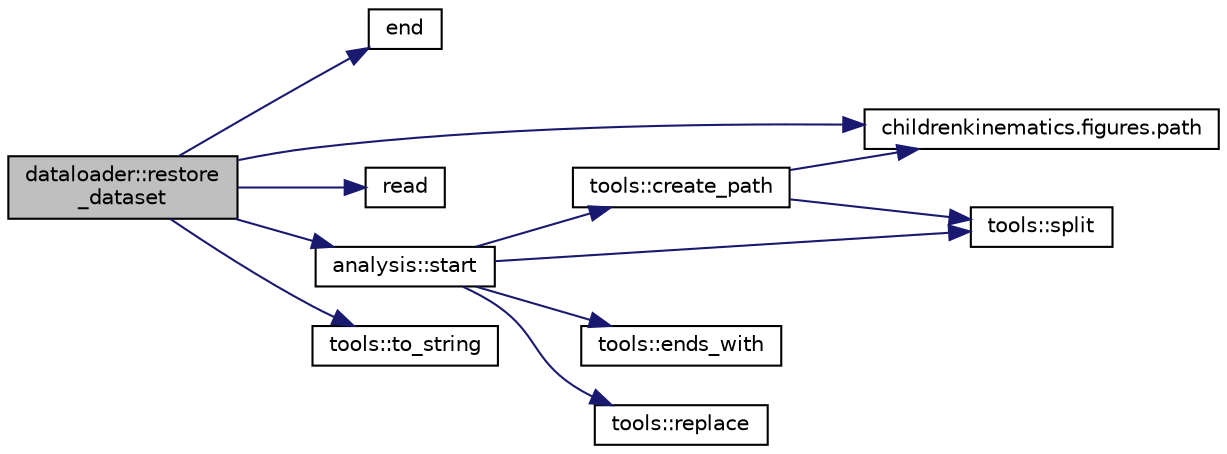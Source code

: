 digraph "dataloader::restore_dataset"
{
 // INTERACTIVE_SVG=YES
 // LATEX_PDF_SIZE
  edge [fontname="Helvetica",fontsize="10",labelfontname="Helvetica",labelfontsize="10"];
  node [fontname="Helvetica",fontsize="10",shape=record];
  rankdir="LR";
  Node1 [label="dataloader::restore\l_dataset",height=0.2,width=0.4,color="black", fillcolor="grey75", style="filled", fontcolor="black",tooltip=" "];
  Node1 -> Node2 [color="midnightblue",fontsize="10",style="solid",fontname="Helvetica"];
  Node2 [label="end",height=0.2,width=0.4,color="black", fillcolor="white", style="filled",URL="$_3name_4_8h.html#a64e9fa75beda50a9e8400ee0d4e61984",tooltip=" "];
  Node1 -> Node3 [color="midnightblue",fontsize="10",style="solid",fontname="Helvetica"];
  Node3 [label="childrenkinematics.figures.path",height=0.2,width=0.4,color="black", fillcolor="white", style="filled",URL="$namespacechildrenkinematics_1_1figures.html#a4b217acaa3fe7d5c60c04978cbf782dc",tooltip=" "];
  Node1 -> Node4 [color="midnightblue",fontsize="10",style="solid",fontname="Helvetica"];
  Node4 [label="read",height=0.2,width=0.4,color="black", fillcolor="white", style="filled",URL="$gnn-particles_8h.html#a726f7868ebf1c63190c267427081d370",tooltip=" "];
  Node1 -> Node5 [color="midnightblue",fontsize="10",style="solid",fontname="Helvetica"];
  Node5 [label="analysis::start",height=0.2,width=0.4,color="black", fillcolor="white", style="filled",URL="$classanalysis.html#a401745bb4bcae03160ffa0b5df2887e7",tooltip="Starts the analysis execution."];
  Node5 -> Node6 [color="midnightblue",fontsize="10",style="solid",fontname="Helvetica"];
  Node6 [label="tools::create_path",height=0.2,width=0.4,color="black", fillcolor="white", style="filled",URL="$classtools.html#aed9f3247b474a8fb1840860d51cde7ca",tooltip="Creates a directory path, including parent directories if needed."];
  Node6 -> Node3 [color="midnightblue",fontsize="10",style="solid",fontname="Helvetica"];
  Node6 -> Node7 [color="midnightblue",fontsize="10",style="solid",fontname="Helvetica"];
  Node7 [label="tools::split",height=0.2,width=0.4,color="black", fillcolor="white", style="filled",URL="$classtools.html#a352a6965f2f3c768f0f4ecd1f978fcc0",tooltip="Splits a string into a vector of substrings based on a delimiter."];
  Node5 -> Node8 [color="midnightblue",fontsize="10",style="solid",fontname="Helvetica"];
  Node8 [label="tools::ends_with",height=0.2,width=0.4,color="black", fillcolor="white", style="filled",URL="$classtools.html#a3d538da5310467c9321b27cd6a75b9af",tooltip="Checks if a string ends with a specific substring."];
  Node5 -> Node9 [color="midnightblue",fontsize="10",style="solid",fontname="Helvetica"];
  Node9 [label="tools::replace",height=0.2,width=0.4,color="black", fillcolor="white", style="filled",URL="$classtools.html#aeae88ebd7116d59008600f0723716dba",tooltip="Replaces all occurrences of a substring in a string."];
  Node5 -> Node7 [color="midnightblue",fontsize="10",style="solid",fontname="Helvetica"];
  Node1 -> Node10 [color="midnightblue",fontsize="10",style="solid",fontname="Helvetica"];
  Node10 [label="tools::to_string",height=0.2,width=0.4,color="black", fillcolor="white", style="filled",URL="$classtools.html#afd037c109d75a9f119ec042e1ba922d9",tooltip="Converts a double value to a string with standard precision."];
}
